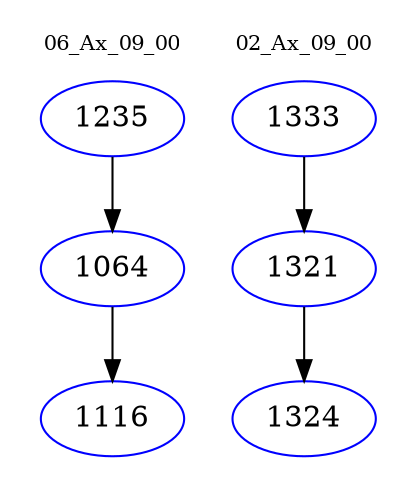 digraph{
subgraph cluster_0 {
color = white
label = "06_Ax_09_00";
fontsize=10;
T0_1235 [label="1235", color="blue"]
T0_1235 -> T0_1064 [color="black"]
T0_1064 [label="1064", color="blue"]
T0_1064 -> T0_1116 [color="black"]
T0_1116 [label="1116", color="blue"]
}
subgraph cluster_1 {
color = white
label = "02_Ax_09_00";
fontsize=10;
T1_1333 [label="1333", color="blue"]
T1_1333 -> T1_1321 [color="black"]
T1_1321 [label="1321", color="blue"]
T1_1321 -> T1_1324 [color="black"]
T1_1324 [label="1324", color="blue"]
}
}
